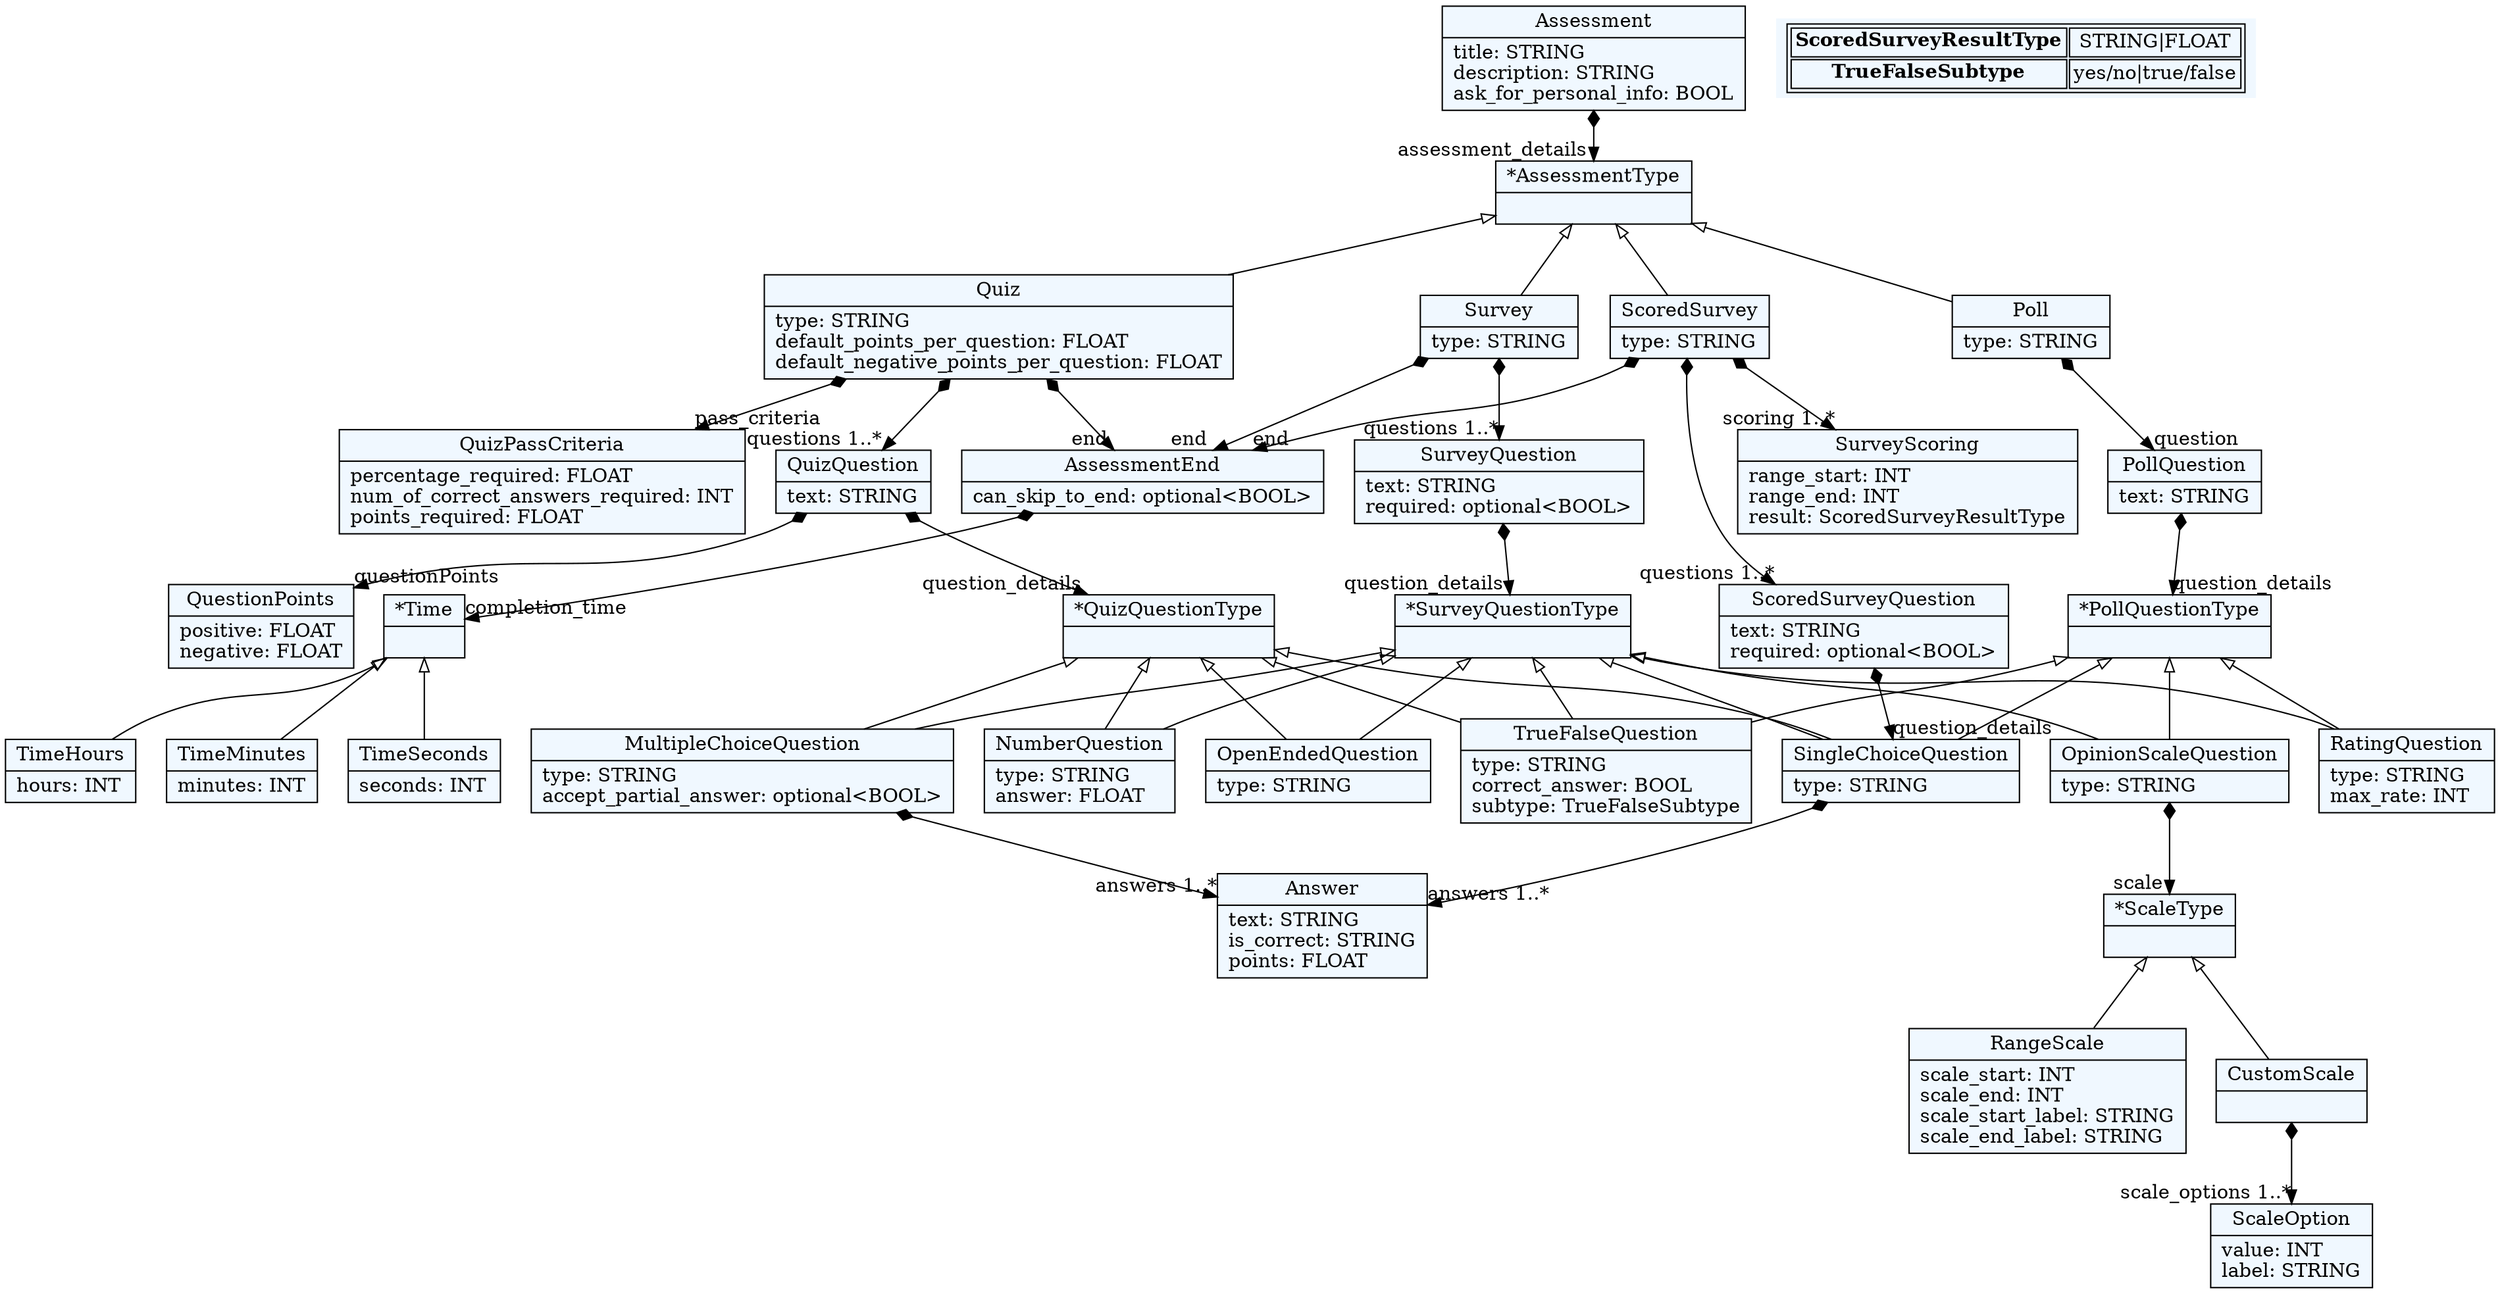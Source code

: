 
    digraph textX {
    fontname = "Bitstream Vera Sans"
    fontsize = 8
    node[
        shape=record,
        style=filled,
        fillcolor=aliceblue
    ]
    nodesep = 0.3
    edge[dir=black,arrowtail=empty]


1484176457264[ label="{Assessment|title: STRING\ldescription: STRING\lask_for_personal_info: BOOL\l}"]

1484176458240[ label="{*AssessmentType|}"]

1484176429936[ label="{Quiz|type: STRING\ldefault_points_per_question: FLOAT\ldefault_negative_points_per_question: FLOAT\l}"]

1484176428960[ label="{Survey|type: STRING\l}"]

1484176427984[ label="{ScoredSurvey|type: STRING\l}"]

1484176462144[ label="{Poll|type: STRING\l}"]

1484176463120[ label="{SurveyScoring|range_start: INT\lrange_end: INT\lresult: ScoredSurveyResultType\l}"]

1484176465072[ label="{PollQuestion|text: STRING\l}"]

1484176467024[ label="{SurveyQuestion|text: STRING\lrequired: optional\<BOOL\>\l}"]

1484176468976[ label="{QuizQuestion|text: STRING\l}"]

1484176470928[ label="{ScoredSurveyQuestion|text: STRING\lrequired: optional\<BOOL\>\l}"]

1484176479712[ label="{*SurveyQuestionType|}"]

1484176471904[ label="{*QuizQuestionType|}"]

1484176473856[ label="{*PollQuestionType|}"]

1484176474832[ label="{QuizPassCriteria|percentage_required: FLOAT\lnum_of_correct_answers_required: INT\lpoints_required: FLOAT\l}"]

1484176477760[ label="{QuestionPoints|positive: FLOAT\lnegative: FLOAT\l}"]

1484176481664[ label="{OpenEndedQuestion|type: STRING\l}"]

1484176483616[ label="{TrueFalseQuestion|type: STRING\lcorrect_answer: BOOL\lsubtype: TrueFalseSubtype\l}"]

1484176489472[ label="{SingleChoiceQuestion|type: STRING\l}"]

1484176485568[ label="{MultipleChoiceQuestion|type: STRING\laccept_partial_answer: optional\<BOOL\>\l}"]

1484176592336[ label="{NumberQuestion|type: STRING\lanswer: FLOAT\l}"]

1484176563056[ label="{OpinionScaleQuestion|type: STRING\l}"]

1484176574768[ label="{*ScaleType|}"]

1484176562080[ label="{RangeScale|scale_start: INT\lscale_end: INT\lscale_start_label: STRING\lscale_end_label: STRING\l}"]

1484176566960[ label="{CustomScale|}"]

1484176568912[ label="{ScaleOption|value: INT\llabel: STRING\l}"]

1484176567936[ label="{RatingQuestion|type: STRING\lmax_rate: INT\l}"]

1484176591360[ label="{Answer|text: STRING\lis_correct: STRING\lpoints: FLOAT\l}"]

1484176560128[ label="{AssessmentEnd|can_skip_to_end: optional\<BOOL\>\l}"]

1484176565008[ label="{TimeHours|hours: INT\l}"]

1484176576720[ label="{TimeMinutes|minutes: INT\l}"]

1484176561104[ label="{TimeSeconds|seconds: INT\l}"]

1484176603072[ label="{*Time|}"]



1484176457264 -> 1484176458240[arrowtail=diamond, dir=both, headlabel="assessment_details "]
1484176458240 -> 1484176429936 [dir=back]
1484176458240 -> 1484176428960 [dir=back]
1484176458240 -> 1484176427984 [dir=back]
1484176458240 -> 1484176462144 [dir=back]
1484176429936 -> 1484176468976[arrowtail=diamond, dir=both, headlabel="questions 1..*"]
1484176429936 -> 1484176560128[arrowtail=diamond, dir=both, headlabel="end "]
1484176429936 -> 1484176474832[arrowtail=diamond, dir=both, headlabel="pass_criteria "]
1484176428960 -> 1484176467024[arrowtail=diamond, dir=both, headlabel="questions 1..*"]
1484176428960 -> 1484176560128[arrowtail=diamond, dir=both, headlabel="end "]
1484176427984 -> 1484176470928[arrowtail=diamond, dir=both, headlabel="questions 1..*"]
1484176427984 -> 1484176560128[arrowtail=diamond, dir=both, headlabel="end "]
1484176427984 -> 1484176463120[arrowtail=diamond, dir=both, headlabel="scoring 1..*"]
1484176462144 -> 1484176465072[arrowtail=diamond, dir=both, headlabel="question "]
1484176465072 -> 1484176473856[arrowtail=diamond, dir=both, headlabel="question_details "]
1484176467024 -> 1484176479712[arrowtail=diamond, dir=both, headlabel="question_details "]
1484176468976 -> 1484176471904[arrowtail=diamond, dir=both, headlabel="question_details "]
1484176468976 -> 1484176477760[arrowtail=diamond, dir=both, headlabel="questionPoints "]
1484176470928 -> 1484176489472[arrowtail=diamond, dir=both, headlabel="question_details "]
1484176479712 -> 1484176481664 [dir=back]
1484176479712 -> 1484176489472 [dir=back]
1484176479712 -> 1484176485568 [dir=back]
1484176479712 -> 1484176483616 [dir=back]
1484176479712 -> 1484176592336 [dir=back]
1484176479712 -> 1484176563056 [dir=back]
1484176479712 -> 1484176567936 [dir=back]
1484176471904 -> 1484176481664 [dir=back]
1484176471904 -> 1484176489472 [dir=back]
1484176471904 -> 1484176485568 [dir=back]
1484176471904 -> 1484176483616 [dir=back]
1484176471904 -> 1484176592336 [dir=back]
1484176473856 -> 1484176489472 [dir=back]
1484176473856 -> 1484176483616 [dir=back]
1484176473856 -> 1484176567936 [dir=back]
1484176473856 -> 1484176563056 [dir=back]
1484176489472 -> 1484176591360[arrowtail=diamond, dir=both, headlabel="answers 1..*"]
1484176485568 -> 1484176591360[arrowtail=diamond, dir=both, headlabel="answers 1..*"]
1484176563056 -> 1484176574768[arrowtail=diamond, dir=both, headlabel="scale "]
1484176574768 -> 1484176562080 [dir=back]
1484176574768 -> 1484176566960 [dir=back]
1484176566960 -> 1484176568912[arrowtail=diamond, dir=both, headlabel="scale_options 1..*"]
1484176560128 -> 1484176603072[arrowtail=diamond, dir=both, headlabel="completion_time "]
1484176603072 -> 1484176565008 [dir=back]
1484176603072 -> 1484176576720 [dir=back]
1484176603072 -> 1484176561104 [dir=back]
match_rules [ shape=plaintext, label=< <table>
	<tr>
		<td><b>ScoredSurveyResultType</b></td><td>STRING|FLOAT</td>
	</tr>
	<tr>
		<td><b>TrueFalseSubtype</b></td><td>yes/no|true/false</td>
	</tr>
</table> >]


}
